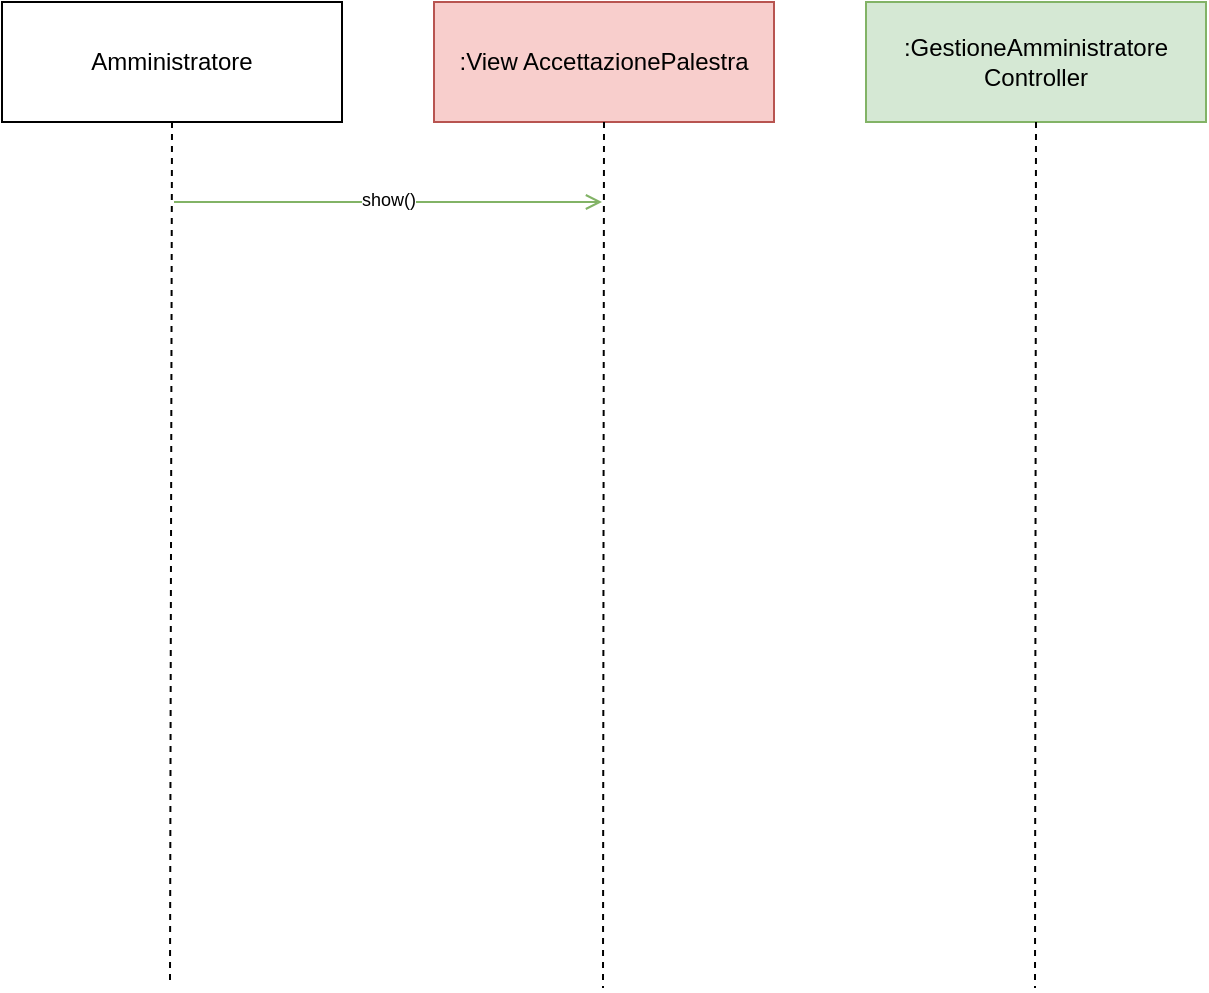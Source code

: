 <mxfile version="24.4.13" type="github">
  <diagram name="Page-1" id="1g0HMfGN20ivUGnNiXPL">
    <mxGraphModel dx="1363" dy="960" grid="0" gridSize="10" guides="1" tooltips="1" connect="1" arrows="1" fold="1" page="0" pageScale="1" pageWidth="850" pageHeight="1100" math="0" shadow="0">
      <root>
        <mxCell id="0" />
        <mxCell id="1" parent="0" />
        <mxCell id="Vqx6203i5S-1iYUc__Qy-2" value=":View AccettazionePalestra" style="rounded=0;whiteSpace=wrap;html=1;fillColor=#f8cecc;strokeColor=#b85450;" vertex="1" parent="1">
          <mxGeometry x="129" y="-22" width="170" height="60" as="geometry" />
        </mxCell>
        <mxCell id="Vqx6203i5S-1iYUc__Qy-3" value="Amministratore" style="rounded=0;whiteSpace=wrap;html=1;" vertex="1" parent="1">
          <mxGeometry x="-87" y="-22" width="170" height="60" as="geometry" />
        </mxCell>
        <mxCell id="Vqx6203i5S-1iYUc__Qy-4" value=":GestioneAmministratore Controller" style="rounded=0;whiteSpace=wrap;html=1;fillColor=#d5e8d4;strokeColor=#82b366;" vertex="1" parent="1">
          <mxGeometry x="345" y="-22" width="170" height="60" as="geometry" />
        </mxCell>
        <mxCell id="Vqx6203i5S-1iYUc__Qy-8" value="" style="endArrow=none;dashed=1;html=1;rounded=0;exitX=0.5;exitY=1;exitDx=0;exitDy=0;" edge="1" parent="1" source="Vqx6203i5S-1iYUc__Qy-3">
          <mxGeometry width="50" height="50" relative="1" as="geometry">
            <mxPoint x="185" y="187" as="sourcePoint" />
            <mxPoint x="-3" y="467" as="targetPoint" />
          </mxGeometry>
        </mxCell>
        <mxCell id="Vqx6203i5S-1iYUc__Qy-9" value="" style="endArrow=none;dashed=1;html=1;rounded=0;exitX=0.5;exitY=1;exitDx=0;exitDy=0;" edge="1" parent="1" source="Vqx6203i5S-1iYUc__Qy-2">
          <mxGeometry width="50" height="50" relative="1" as="geometry">
            <mxPoint x="214.5" y="42" as="sourcePoint" />
            <mxPoint x="213.5" y="471" as="targetPoint" />
          </mxGeometry>
        </mxCell>
        <mxCell id="Vqx6203i5S-1iYUc__Qy-10" value="" style="endArrow=none;dashed=1;html=1;rounded=0;exitX=0.5;exitY=1;exitDx=0;exitDy=0;" edge="1" parent="1" source="Vqx6203i5S-1iYUc__Qy-4">
          <mxGeometry width="50" height="50" relative="1" as="geometry">
            <mxPoint x="430.5" y="42" as="sourcePoint" />
            <mxPoint x="429.5" y="471" as="targetPoint" />
          </mxGeometry>
        </mxCell>
        <mxCell id="Vqx6203i5S-1iYUc__Qy-12" value="" style="endArrow=open;html=1;rounded=0;endFill=0;fillColor=#d5e8d4;strokeColor=#82b366;" edge="1" parent="1">
          <mxGeometry width="50" height="50" relative="1" as="geometry">
            <mxPoint x="-1" y="78" as="sourcePoint" />
            <mxPoint x="213" y="78" as="targetPoint" />
          </mxGeometry>
        </mxCell>
        <mxCell id="Vqx6203i5S-1iYUc__Qy-13" value="&lt;font style=&quot;font-size: 9px;&quot;&gt;show()&lt;/font&gt;" style="edgeLabel;html=1;align=center;verticalAlign=middle;resizable=0;points=[];" vertex="1" connectable="0" parent="Vqx6203i5S-1iYUc__Qy-12">
          <mxGeometry x="-0.004" y="2" relative="1" as="geometry">
            <mxPoint as="offset" />
          </mxGeometry>
        </mxCell>
      </root>
    </mxGraphModel>
  </diagram>
</mxfile>
